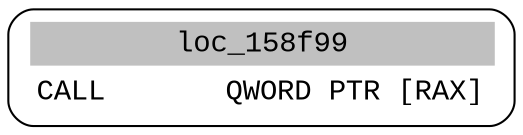 digraph asm_graph {
1941 [
shape="Mrecord" fontname="Courier New"label =<<table border="0" cellborder="0" cellpadding="3"><tr><td align="center" colspan="2" bgcolor="grey">loc_158f99</td></tr><tr><td align="left">CALL       QWORD PTR [RAX]</td></tr></table>> ];
}